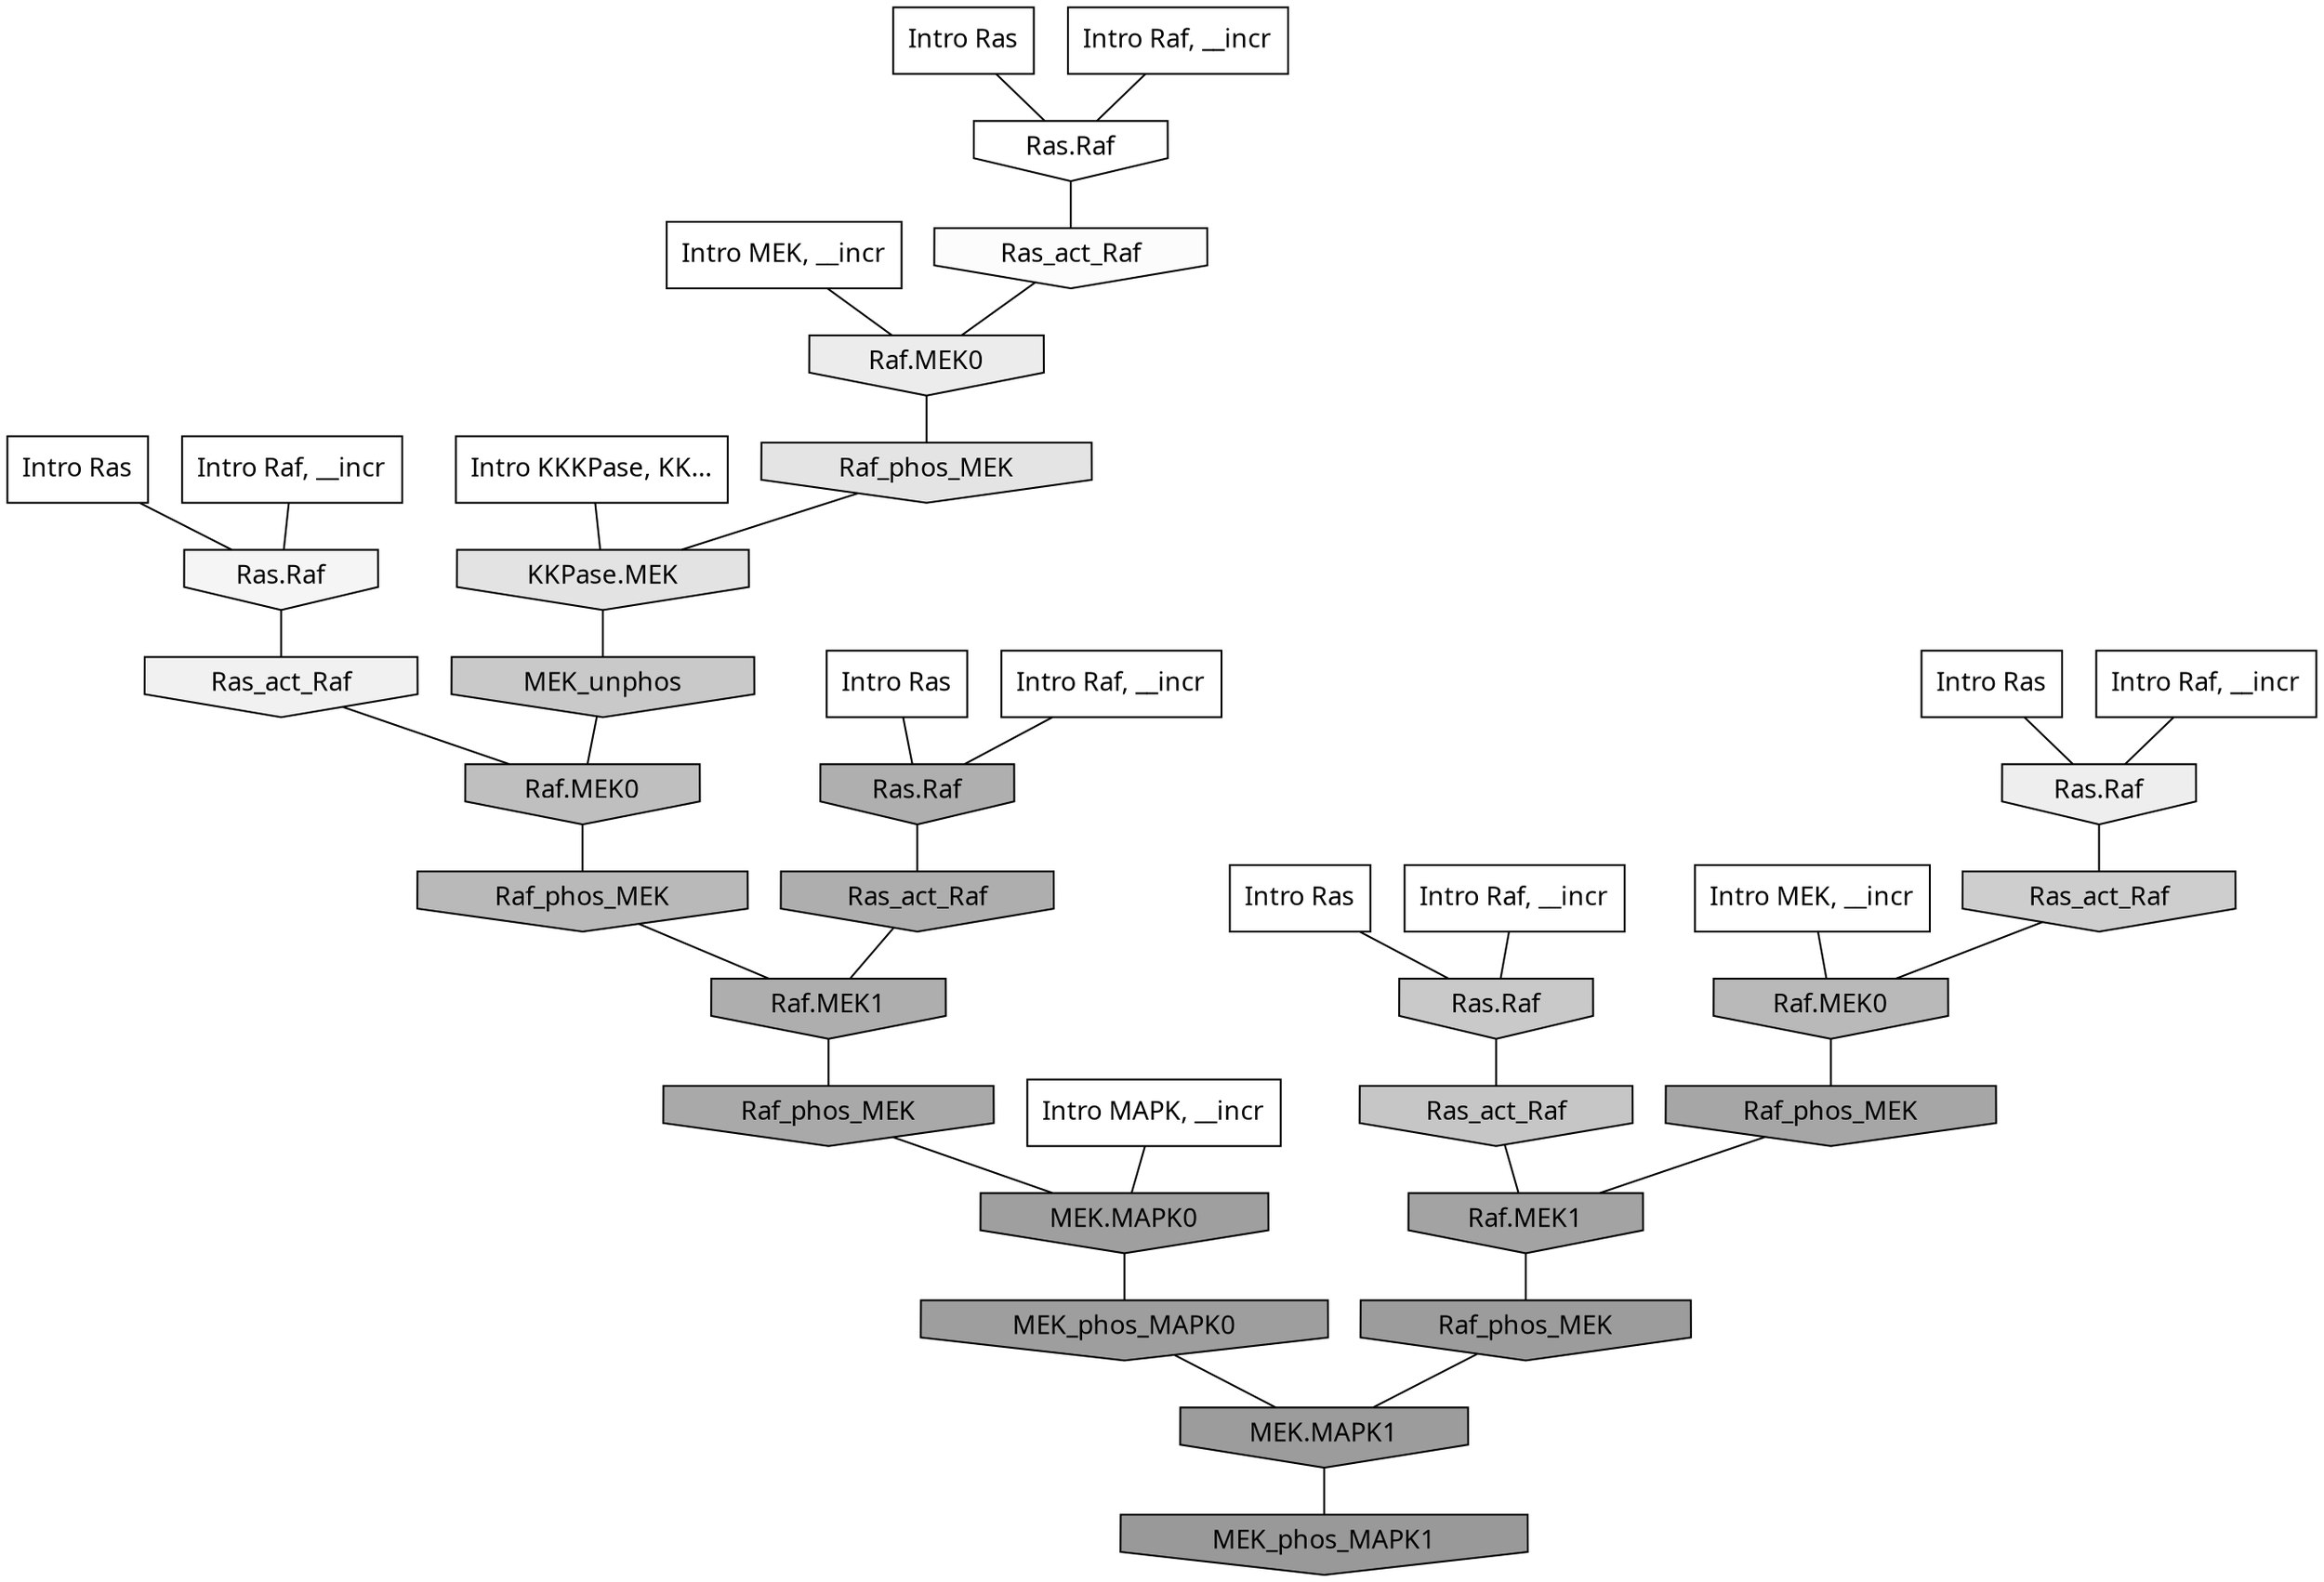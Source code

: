digraph G{
  rankdir="TB";
  ranksep=0.30;
  node [fontname="CMU Serif"];
  edge [fontname="CMU Serif"];
  
  2 [label="Intro Ras", shape=rectangle, style=filled, fillcolor="0.000 0.000 1.000"]
  
  5 [label="Intro Ras", shape=rectangle, style=filled, fillcolor="0.000 0.000 1.000"]
  
  24 [label="Intro Ras", shape=rectangle, style=filled, fillcolor="0.000 0.000 1.000"]
  
  89 [label="Intro Ras", shape=rectangle, style=filled, fillcolor="0.000 0.000 1.000"]
  
  90 [label="Intro Ras", shape=rectangle, style=filled, fillcolor="0.000 0.000 1.000"]
  
  162 [label="Intro Raf, __incr", shape=rectangle, style=filled, fillcolor="0.000 0.000 1.000"]
  
  277 [label="Intro Raf, __incr", shape=rectangle, style=filled, fillcolor="0.000 0.000 1.000"]
  
  411 [label="Intro Raf, __incr", shape=rectangle, style=filled, fillcolor="0.000 0.000 1.000"]
  
  449 [label="Intro Raf, __incr", shape=rectangle, style=filled, fillcolor="0.000 0.000 1.000"]
  
  459 [label="Intro Raf, __incr", shape=rectangle, style=filled, fillcolor="0.000 0.000 1.000"]
  
  1698 [label="Intro MEK, __incr", shape=rectangle, style=filled, fillcolor="0.000 0.000 1.000"]
  
  2060 [label="Intro MEK, __incr", shape=rectangle, style=filled, fillcolor="0.000 0.000 1.000"]
  
  3010 [label="Intro MAPK, __incr", shape=rectangle, style=filled, fillcolor="0.000 0.000 1.000"]
  
  3192 [label="Intro KKKPase, KK...", shape=rectangle, style=filled, fillcolor="0.000 0.000 1.000"]
  
  3256 [label="Ras.Raf", shape=invhouse, style=filled, fillcolor="0.000 0.000 1.000"]
  
  3404 [label="Ras_act_Raf", shape=invhouse, style=filled, fillcolor="0.000 0.000 0.986"]
  
  3562 [label="Ras.Raf", shape=invhouse, style=filled, fillcolor="0.000 0.000 0.960"]
  
  3738 [label="Ras_act_Raf", shape=invhouse, style=filled, fillcolor="0.000 0.000 0.942"]
  
  3864 [label="Ras.Raf", shape=invhouse, style=filled, fillcolor="0.000 0.000 0.932"]
  
  4035 [label="Raf.MEK0", shape=invhouse, style=filled, fillcolor="0.000 0.000 0.922"]
  
  4463 [label="Raf_phos_MEK", shape=invhouse, style=filled, fillcolor="0.000 0.000 0.891"]
  
  4481 [label="KKPase.MEK", shape=invhouse, style=filled, fillcolor="0.000 0.000 0.890"]
  
  5887 [label="Ras_act_Raf", shape=invhouse, style=filled, fillcolor="0.000 0.000 0.805"]
  
  6206 [label="MEK_unphos", shape=invhouse, style=filled, fillcolor="0.000 0.000 0.788"]
  
  6257 [label="Ras.Raf", shape=invhouse, style=filled, fillcolor="0.000 0.000 0.786"]
  
  6459 [label="Ras_act_Raf", shape=invhouse, style=filled, fillcolor="0.000 0.000 0.777"]
  
  7265 [label="Raf.MEK0", shape=invhouse, style=filled, fillcolor="0.000 0.000 0.748"]
  
  7948 [label="Raf.MEK0", shape=invhouse, style=filled, fillcolor="0.000 0.000 0.725"]
  
  8000 [label="Raf_phos_MEK", shape=invhouse, style=filled, fillcolor="0.000 0.000 0.724"]
  
  9338 [label="Ras.Raf", shape=invhouse, style=filled, fillcolor="0.000 0.000 0.685"]
  
  9409 [label="Ras_act_Raf", shape=invhouse, style=filled, fillcolor="0.000 0.000 0.683"]
  
  9419 [label="Raf.MEK1", shape=invhouse, style=filled, fillcolor="0.000 0.000 0.683"]
  
  10339 [label="Raf_phos_MEK", shape=invhouse, style=filled, fillcolor="0.000 0.000 0.663"]
  
  10920 [label="Raf_phos_MEK", shape=invhouse, style=filled, fillcolor="0.000 0.000 0.650"]
  
  11640 [label="Raf.MEK1", shape=invhouse, style=filled, fillcolor="0.000 0.000 0.637"]
  
  12405 [label="MEK.MAPK0", shape=invhouse, style=filled, fillcolor="0.000 0.000 0.623"]
  
  12746 [label="MEK_phos_MAPK0", shape=invhouse, style=filled, fillcolor="0.000 0.000 0.618"]
  
  13041 [label="Raf_phos_MEK", shape=invhouse, style=filled, fillcolor="0.000 0.000 0.613"]
  
  13046 [label="MEK.MAPK1", shape=invhouse, style=filled, fillcolor="0.000 0.000 0.613"]
  
  13831 [label="MEK_phos_MAPK1", shape=invhouse, style=filled, fillcolor="0.000 0.000 0.600"]
  
  
  13046 -> 13831 [dir=none, color="0.000 0.000 0.000"] 
  13041 -> 13046 [dir=none, color="0.000 0.000 0.000"] 
  12746 -> 13046 [dir=none, color="0.000 0.000 0.000"] 
  12405 -> 12746 [dir=none, color="0.000 0.000 0.000"] 
  11640 -> 13041 [dir=none, color="0.000 0.000 0.000"] 
  10920 -> 11640 [dir=none, color="0.000 0.000 0.000"] 
  10339 -> 12405 [dir=none, color="0.000 0.000 0.000"] 
  9419 -> 10339 [dir=none, color="0.000 0.000 0.000"] 
  9409 -> 9419 [dir=none, color="0.000 0.000 0.000"] 
  9338 -> 9409 [dir=none, color="0.000 0.000 0.000"] 
  8000 -> 9419 [dir=none, color="0.000 0.000 0.000"] 
  7948 -> 10920 [dir=none, color="0.000 0.000 0.000"] 
  7265 -> 8000 [dir=none, color="0.000 0.000 0.000"] 
  6459 -> 11640 [dir=none, color="0.000 0.000 0.000"] 
  6257 -> 6459 [dir=none, color="0.000 0.000 0.000"] 
  6206 -> 7265 [dir=none, color="0.000 0.000 0.000"] 
  5887 -> 7948 [dir=none, color="0.000 0.000 0.000"] 
  4481 -> 6206 [dir=none, color="0.000 0.000 0.000"] 
  4463 -> 4481 [dir=none, color="0.000 0.000 0.000"] 
  4035 -> 4463 [dir=none, color="0.000 0.000 0.000"] 
  3864 -> 5887 [dir=none, color="0.000 0.000 0.000"] 
  3738 -> 7265 [dir=none, color="0.000 0.000 0.000"] 
  3562 -> 3738 [dir=none, color="0.000 0.000 0.000"] 
  3404 -> 4035 [dir=none, color="0.000 0.000 0.000"] 
  3256 -> 3404 [dir=none, color="0.000 0.000 0.000"] 
  3192 -> 4481 [dir=none, color="0.000 0.000 0.000"] 
  3010 -> 12405 [dir=none, color="0.000 0.000 0.000"] 
  2060 -> 7948 [dir=none, color="0.000 0.000 0.000"] 
  1698 -> 4035 [dir=none, color="0.000 0.000 0.000"] 
  459 -> 3864 [dir=none, color="0.000 0.000 0.000"] 
  449 -> 9338 [dir=none, color="0.000 0.000 0.000"] 
  411 -> 3562 [dir=none, color="0.000 0.000 0.000"] 
  277 -> 3256 [dir=none, color="0.000 0.000 0.000"] 
  162 -> 6257 [dir=none, color="0.000 0.000 0.000"] 
  90 -> 6257 [dir=none, color="0.000 0.000 0.000"] 
  89 -> 3864 [dir=none, color="0.000 0.000 0.000"] 
  24 -> 3256 [dir=none, color="0.000 0.000 0.000"] 
  5 -> 9338 [dir=none, color="0.000 0.000 0.000"] 
  2 -> 3562 [dir=none, color="0.000 0.000 0.000"] 
  
  }
